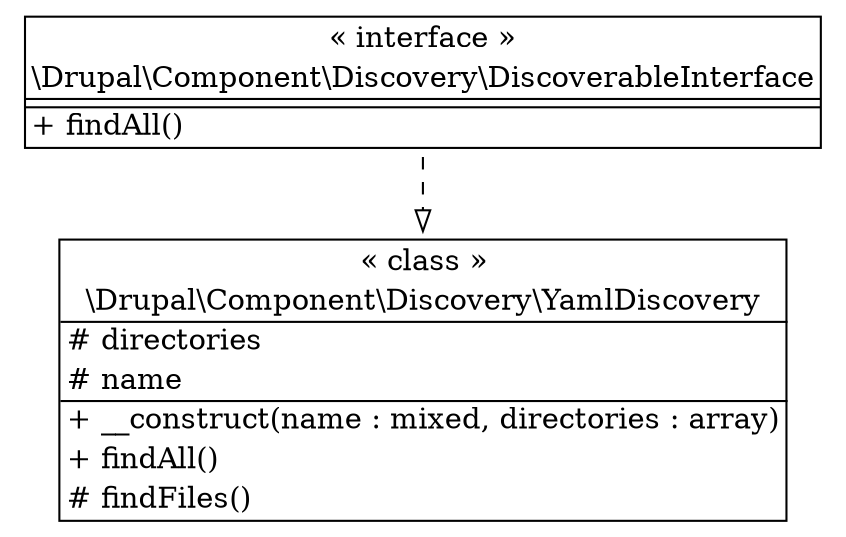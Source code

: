 digraph "Class Diagram" {
  node [shape=plaintext]
  "\\Drupal\\Component\\Discovery\\YamlDiscovery" [
    label=<
<table border="1" cellpadding="2" cellspacing="0" cellborder="0">
<tr><td align="center">&laquo; class &raquo;</td></tr>
<tr><td align="center" title="class YamlDiscovery">\\Drupal\\Component\\Discovery\\YamlDiscovery</td></tr><hr />
<tr><td align="left" title="protected directories"># directories</td></tr>
<tr><td align="left" title="protected name"># name</td></tr>
<hr />
<tr><td align="left" title="public __construct">+ __construct(name : mixed, directories : array)</td></tr>
<tr><td align="left" title="public findAll">+ findAll()</td></tr>
<tr><td align="left" title="protected findFiles"># findFiles()</td></tr>
</table>
  >
  ];
  "\\Drupal\\Component\\Discovery\\DiscoverableInterface" [
    label=<
<table border="1" cellpadding="2" cellspacing="0" cellborder="0">
<tr><td align="center">&laquo; interface &raquo;</td></tr>
<tr><td align="center" title="interface DiscoverableInterface">\\Drupal\\Component\\Discovery\\DiscoverableInterface</td></tr><hr />
<tr><td></td></tr>
<hr />
<tr><td align="left" title="public findAll">+ findAll()</td></tr>
</table>
  >
  ];
"\\Drupal\\Component\\Discovery\\DiscoverableInterface" -> "\\Drupal\\Component\\Discovery\\YamlDiscovery" [arrowhead="empty" style="dashed"];

}